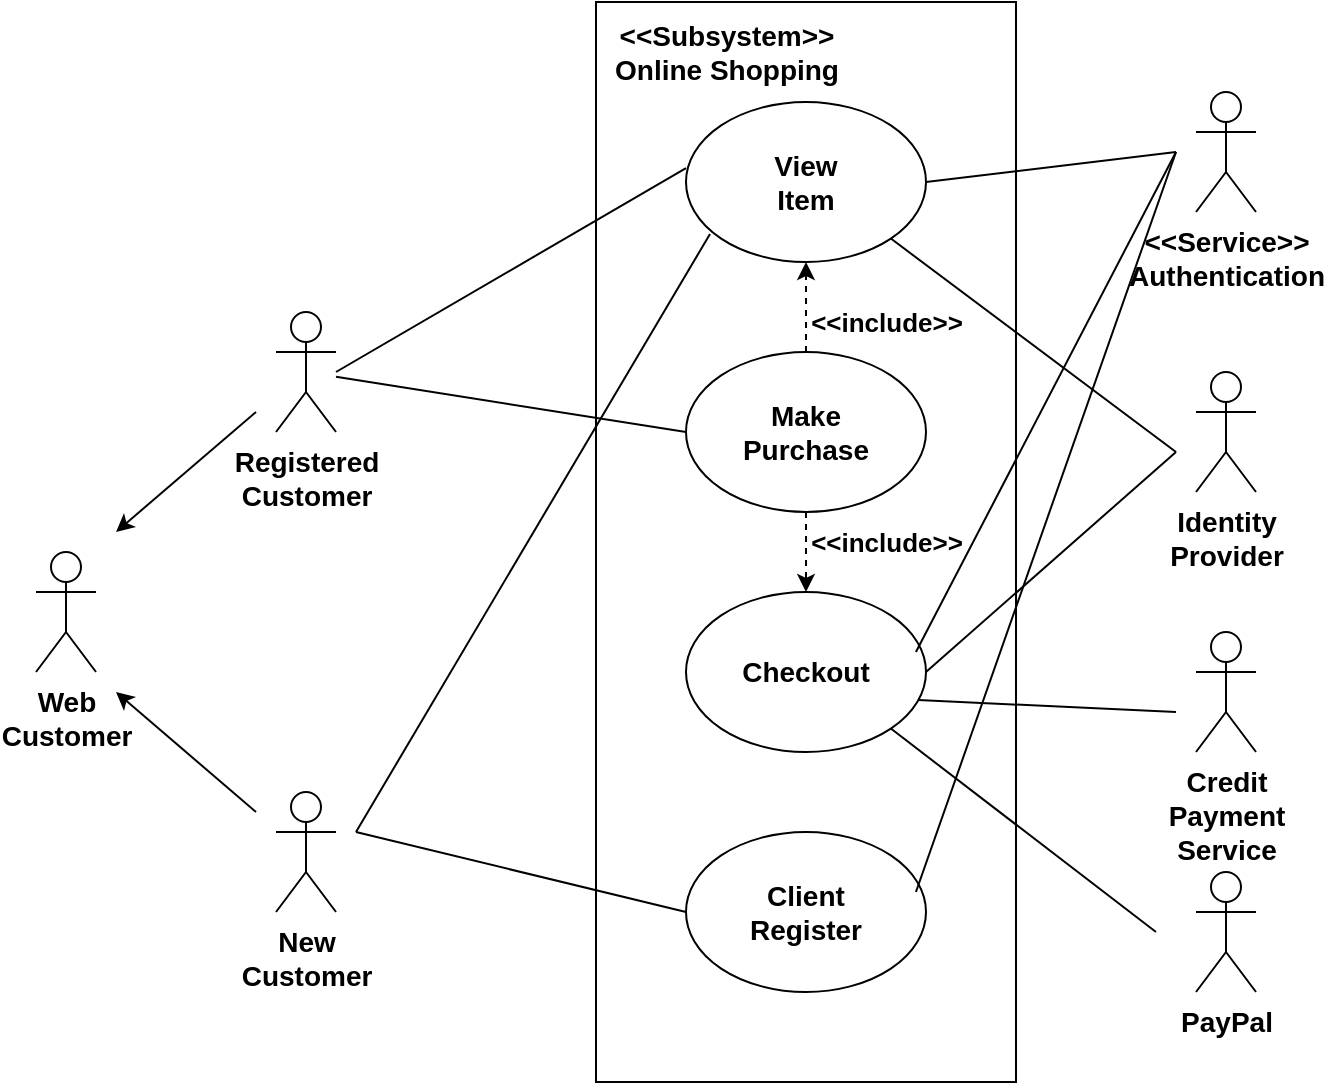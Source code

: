 <mxfile version="21.1.2" type="github">
  <diagram name="Page-1" id="5g3XKNNo65UCQ-PQTpQ0">
    <mxGraphModel dx="880" dy="419" grid="1" gridSize="10" guides="1" tooltips="1" connect="1" arrows="1" fold="1" page="1" pageScale="1" pageWidth="850" pageHeight="1100" math="0" shadow="0">
      <root>
        <mxCell id="0" />
        <mxCell id="1" parent="0" />
        <mxCell id="KKQHdEHt6gx_uCbyuSsS-3" value="" style="rounded=0;whiteSpace=wrap;html=1;fontSize=14;fontStyle=1" vertex="1" parent="1">
          <mxGeometry x="320" y="175" width="210" height="540" as="geometry" />
        </mxCell>
        <mxCell id="KKQHdEHt6gx_uCbyuSsS-4" value="View&lt;br style=&quot;font-size: 14px;&quot;&gt;Item" style="ellipse;whiteSpace=wrap;html=1;fontSize=14;fontStyle=1" vertex="1" parent="1">
          <mxGeometry x="365" y="225" width="120" height="80" as="geometry" />
        </mxCell>
        <mxCell id="KKQHdEHt6gx_uCbyuSsS-5" value="Make&lt;br style=&quot;font-size: 14px;&quot;&gt;Purchase" style="ellipse;whiteSpace=wrap;html=1;fontSize=14;fontStyle=1" vertex="1" parent="1">
          <mxGeometry x="365" y="350" width="120" height="80" as="geometry" />
        </mxCell>
        <mxCell id="KKQHdEHt6gx_uCbyuSsS-6" value="Checkout" style="ellipse;whiteSpace=wrap;html=1;fontSize=14;fontStyle=1" vertex="1" parent="1">
          <mxGeometry x="365" y="470" width="120" height="80" as="geometry" />
        </mxCell>
        <mxCell id="KKQHdEHt6gx_uCbyuSsS-7" value="Client&lt;br style=&quot;font-size: 14px;&quot;&gt;Register" style="ellipse;whiteSpace=wrap;html=1;fontSize=14;fontStyle=1" vertex="1" parent="1">
          <mxGeometry x="365" y="590" width="120" height="80" as="geometry" />
        </mxCell>
        <mxCell id="KKQHdEHt6gx_uCbyuSsS-8" value="New&lt;br style=&quot;font-size: 14px;&quot;&gt;Customer&lt;br style=&quot;font-size: 14px;&quot;&gt;" style="shape=umlActor;verticalLabelPosition=bottom;verticalAlign=top;html=1;outlineConnect=0;fontSize=14;fontStyle=1" vertex="1" parent="1">
          <mxGeometry x="160" y="570" width="30" height="60" as="geometry" />
        </mxCell>
        <mxCell id="KKQHdEHt6gx_uCbyuSsS-9" value="Registered&lt;br style=&quot;font-size: 14px;&quot;&gt;Customer&lt;br style=&quot;font-size: 14px;&quot;&gt;&lt;br style=&quot;font-size: 14px;&quot;&gt;" style="shape=umlActor;verticalLabelPosition=bottom;verticalAlign=top;html=1;outlineConnect=0;fontSize=14;fontStyle=1" vertex="1" parent="1">
          <mxGeometry x="160" y="330" width="30" height="60" as="geometry" />
        </mxCell>
        <mxCell id="KKQHdEHt6gx_uCbyuSsS-10" value="Web&lt;br style=&quot;font-size: 14px;&quot;&gt;Customer&lt;br style=&quot;font-size: 14px;&quot;&gt;" style="shape=umlActor;verticalLabelPosition=bottom;verticalAlign=top;html=1;outlineConnect=0;fontSize=14;fontStyle=1" vertex="1" parent="1">
          <mxGeometry x="40" y="450" width="30" height="60" as="geometry" />
        </mxCell>
        <mxCell id="KKQHdEHt6gx_uCbyuSsS-17" value="" style="endArrow=classic;html=1;rounded=0;fontSize=14;fontStyle=1" edge="1" parent="1">
          <mxGeometry width="50" height="50" relative="1" as="geometry">
            <mxPoint x="150" y="380" as="sourcePoint" />
            <mxPoint x="80" y="440" as="targetPoint" />
          </mxGeometry>
        </mxCell>
        <mxCell id="KKQHdEHt6gx_uCbyuSsS-19" value="" style="endArrow=classic;html=1;rounded=0;fontSize=14;fontStyle=1" edge="1" parent="1">
          <mxGeometry width="50" height="50" relative="1" as="geometry">
            <mxPoint x="150" y="580" as="sourcePoint" />
            <mxPoint x="80" y="520" as="targetPoint" />
          </mxGeometry>
        </mxCell>
        <mxCell id="KKQHdEHt6gx_uCbyuSsS-21" value="" style="endArrow=none;html=1;rounded=0;entryX=0;entryY=0.5;entryDx=0;entryDy=0;fontSize=14;fontStyle=1" edge="1" parent="1" source="KKQHdEHt6gx_uCbyuSsS-9" target="KKQHdEHt6gx_uCbyuSsS-5">
          <mxGeometry width="50" height="50" relative="1" as="geometry">
            <mxPoint x="190" y="410" as="sourcePoint" />
            <mxPoint x="260.711" y="360" as="targetPoint" />
          </mxGeometry>
        </mxCell>
        <mxCell id="KKQHdEHt6gx_uCbyuSsS-23" value="" style="endArrow=none;html=1;rounded=0;entryX=0;entryY=0.413;entryDx=0;entryDy=0;entryPerimeter=0;fontSize=14;fontStyle=1" edge="1" parent="1" target="KKQHdEHt6gx_uCbyuSsS-4">
          <mxGeometry width="50" height="50" relative="1" as="geometry">
            <mxPoint x="190" y="360" as="sourcePoint" />
            <mxPoint x="240" y="320" as="targetPoint" />
          </mxGeometry>
        </mxCell>
        <mxCell id="KKQHdEHt6gx_uCbyuSsS-24" value="" style="endArrow=none;html=1;rounded=0;entryX=0.1;entryY=0.825;entryDx=0;entryDy=0;entryPerimeter=0;fontSize=14;fontStyle=1" edge="1" parent="1" target="KKQHdEHt6gx_uCbyuSsS-4">
          <mxGeometry width="50" height="50" relative="1" as="geometry">
            <mxPoint x="200" y="590" as="sourcePoint" />
            <mxPoint x="250" y="540" as="targetPoint" />
          </mxGeometry>
        </mxCell>
        <mxCell id="KKQHdEHt6gx_uCbyuSsS-25" value="" style="endArrow=none;html=1;rounded=0;entryX=0;entryY=0.5;entryDx=0;entryDy=0;fontSize=14;fontStyle=1" edge="1" parent="1" target="KKQHdEHt6gx_uCbyuSsS-7">
          <mxGeometry width="50" height="50" relative="1" as="geometry">
            <mxPoint x="200" y="590" as="sourcePoint" />
            <mxPoint x="270" y="570" as="targetPoint" />
          </mxGeometry>
        </mxCell>
        <mxCell id="KKQHdEHt6gx_uCbyuSsS-31" value="" style="endArrow=classic;html=1;rounded=0;dashed=1;exitX=0.5;exitY=0;exitDx=0;exitDy=0;entryX=0.5;entryY=1;entryDx=0;entryDy=0;fontSize=14;fontStyle=1" edge="1" parent="1" source="KKQHdEHt6gx_uCbyuSsS-5" target="KKQHdEHt6gx_uCbyuSsS-4">
          <mxGeometry width="50" height="50" relative="1" as="geometry">
            <mxPoint x="380" y="360" as="sourcePoint" />
            <mxPoint x="430" y="310" as="targetPoint" />
          </mxGeometry>
        </mxCell>
        <mxCell id="KKQHdEHt6gx_uCbyuSsS-32" value="" style="endArrow=classic;html=1;rounded=0;exitX=0.5;exitY=1;exitDx=0;exitDy=0;entryX=0.5;entryY=0;entryDx=0;entryDy=0;dashed=1;fontSize=14;fontStyle=1" edge="1" parent="1" source="KKQHdEHt6gx_uCbyuSsS-5" target="KKQHdEHt6gx_uCbyuSsS-6">
          <mxGeometry width="50" height="50" relative="1" as="geometry">
            <mxPoint x="400" y="490" as="sourcePoint" />
            <mxPoint x="450" y="440" as="targetPoint" />
          </mxGeometry>
        </mxCell>
        <mxCell id="KKQHdEHt6gx_uCbyuSsS-34" value="&amp;lt;&amp;lt;Service&amp;gt;&amp;gt;&lt;br style=&quot;font-size: 14px;&quot;&gt;Authentication&lt;br style=&quot;font-size: 14px;&quot;&gt;" style="shape=umlActor;verticalLabelPosition=bottom;verticalAlign=top;html=1;outlineConnect=0;fontSize=14;fontStyle=1" vertex="1" parent="1">
          <mxGeometry x="620" y="220" width="30" height="60" as="geometry" />
        </mxCell>
        <mxCell id="KKQHdEHt6gx_uCbyuSsS-35" value="Identity&lt;br style=&quot;font-size: 14px;&quot;&gt;Provider" style="shape=umlActor;verticalLabelPosition=bottom;verticalAlign=top;html=1;outlineConnect=0;fontSize=14;fontStyle=1" vertex="1" parent="1">
          <mxGeometry x="620" y="360" width="30" height="60" as="geometry" />
        </mxCell>
        <mxCell id="KKQHdEHt6gx_uCbyuSsS-36" value="Credit&lt;br style=&quot;font-size: 14px;&quot;&gt;Payment&lt;br style=&quot;font-size: 14px;&quot;&gt;Service" style="shape=umlActor;verticalLabelPosition=bottom;verticalAlign=top;html=1;outlineConnect=0;fontSize=14;fontStyle=1" vertex="1" parent="1">
          <mxGeometry x="620" y="490" width="30" height="60" as="geometry" />
        </mxCell>
        <mxCell id="KKQHdEHt6gx_uCbyuSsS-37" value="PayPal" style="shape=umlActor;verticalLabelPosition=bottom;verticalAlign=top;html=1;outlineConnect=0;fontSize=14;fontStyle=1" vertex="1" parent="1">
          <mxGeometry x="620" y="610" width="30" height="60" as="geometry" />
        </mxCell>
        <mxCell id="KKQHdEHt6gx_uCbyuSsS-44" value="" style="endArrow=none;html=1;rounded=0;exitX=1;exitY=0.5;exitDx=0;exitDy=0;fontSize=14;fontStyle=1" edge="1" parent="1" source="KKQHdEHt6gx_uCbyuSsS-4">
          <mxGeometry width="50" height="50" relative="1" as="geometry">
            <mxPoint x="500" y="340" as="sourcePoint" />
            <mxPoint x="610" y="250" as="targetPoint" />
          </mxGeometry>
        </mxCell>
        <mxCell id="KKQHdEHt6gx_uCbyuSsS-45" value="" style="endArrow=none;html=1;rounded=0;exitX=0.958;exitY=0.375;exitDx=0;exitDy=0;exitPerimeter=0;fontSize=14;fontStyle=1" edge="1" parent="1" source="KKQHdEHt6gx_uCbyuSsS-6">
          <mxGeometry width="50" height="50" relative="1" as="geometry">
            <mxPoint x="530" y="350" as="sourcePoint" />
            <mxPoint x="610" y="250" as="targetPoint" />
          </mxGeometry>
        </mxCell>
        <mxCell id="KKQHdEHt6gx_uCbyuSsS-46" value="" style="endArrow=none;html=1;rounded=0;exitX=0.958;exitY=0.375;exitDx=0;exitDy=0;exitPerimeter=0;fontSize=14;fontStyle=1" edge="1" parent="1" source="KKQHdEHt6gx_uCbyuSsS-7">
          <mxGeometry width="50" height="50" relative="1" as="geometry">
            <mxPoint x="530" y="500" as="sourcePoint" />
            <mxPoint x="610" y="250" as="targetPoint" />
          </mxGeometry>
        </mxCell>
        <mxCell id="KKQHdEHt6gx_uCbyuSsS-47" value="" style="endArrow=none;html=1;rounded=0;exitX=1;exitY=1;exitDx=0;exitDy=0;fontSize=14;fontStyle=1" edge="1" parent="1" source="KKQHdEHt6gx_uCbyuSsS-4">
          <mxGeometry width="50" height="50" relative="1" as="geometry">
            <mxPoint x="380" y="480" as="sourcePoint" />
            <mxPoint x="610" y="400" as="targetPoint" />
          </mxGeometry>
        </mxCell>
        <mxCell id="KKQHdEHt6gx_uCbyuSsS-49" value="" style="endArrow=none;html=1;rounded=0;exitX=1;exitY=0.5;exitDx=0;exitDy=0;fontSize=14;fontStyle=1" edge="1" parent="1" source="KKQHdEHt6gx_uCbyuSsS-6">
          <mxGeometry width="50" height="50" relative="1" as="geometry">
            <mxPoint x="560" y="450" as="sourcePoint" />
            <mxPoint x="610" y="400" as="targetPoint" />
          </mxGeometry>
        </mxCell>
        <mxCell id="KKQHdEHt6gx_uCbyuSsS-50" value="" style="endArrow=none;html=1;rounded=0;exitX=0.967;exitY=0.675;exitDx=0;exitDy=0;exitPerimeter=0;fontSize=14;fontStyle=1" edge="1" parent="1" source="KKQHdEHt6gx_uCbyuSsS-6">
          <mxGeometry width="50" height="50" relative="1" as="geometry">
            <mxPoint x="540" y="570" as="sourcePoint" />
            <mxPoint x="610" y="530" as="targetPoint" />
          </mxGeometry>
        </mxCell>
        <mxCell id="KKQHdEHt6gx_uCbyuSsS-51" value="" style="endArrow=none;html=1;rounded=0;exitX=1;exitY=1;exitDx=0;exitDy=0;fontSize=14;fontStyle=1" edge="1" parent="1" source="KKQHdEHt6gx_uCbyuSsS-6">
          <mxGeometry width="50" height="50" relative="1" as="geometry">
            <mxPoint x="530" y="600" as="sourcePoint" />
            <mxPoint x="600" y="640" as="targetPoint" />
          </mxGeometry>
        </mxCell>
        <mxCell id="KKQHdEHt6gx_uCbyuSsS-54" value="&amp;lt;&amp;lt;include&amp;gt;&amp;gt;" style="text;html=1;align=center;verticalAlign=middle;resizable=0;points=[];autosize=1;strokeColor=none;fillColor=none;fontSize=13;fontStyle=1" vertex="1" parent="1">
          <mxGeometry x="415" y="320" width="100" height="30" as="geometry" />
        </mxCell>
        <mxCell id="KKQHdEHt6gx_uCbyuSsS-55" value="&amp;lt;&amp;lt;include&amp;gt;&amp;gt;" style="text;html=1;align=center;verticalAlign=middle;resizable=0;points=[];autosize=1;strokeColor=none;fillColor=none;fontSize=13;fontStyle=1" vertex="1" parent="1">
          <mxGeometry x="415" y="430" width="100" height="30" as="geometry" />
        </mxCell>
        <mxCell id="KKQHdEHt6gx_uCbyuSsS-56" value="&amp;lt;&amp;lt;Subsystem&amp;gt;&amp;gt;&lt;br style=&quot;font-size: 14px;&quot;&gt;Online Shopping" style="text;html=1;align=center;verticalAlign=middle;resizable=0;points=[];autosize=1;strokeColor=none;fillColor=none;fontSize=14;fontStyle=1" vertex="1" parent="1">
          <mxGeometry x="315" y="175" width="140" height="50" as="geometry" />
        </mxCell>
      </root>
    </mxGraphModel>
  </diagram>
</mxfile>
